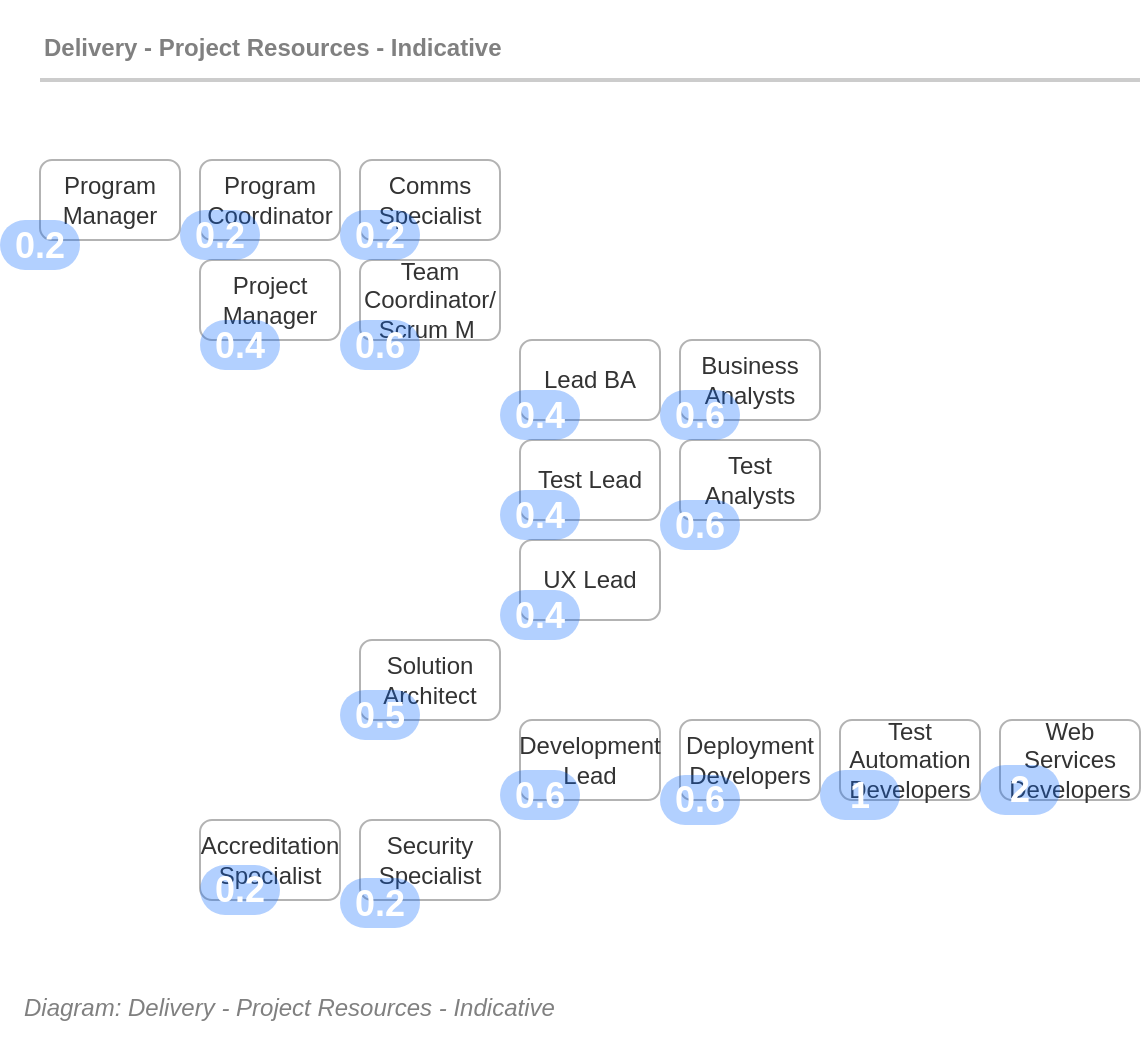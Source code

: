 <mxfile compressed="false" version="17.5.0" type="google">
  <diagram id="vnTp4HBJ34tJwULQH-kr" name="FTEs Required ">
    <mxGraphModel grid="1" page="1" gridSize="10" guides="1" tooltips="1" connect="1" arrows="1" fold="1" pageScale="1" pageWidth="827" pageHeight="1169" math="0" shadow="0">
      <root>
        <mxCell id="VBSujlCD2O7CP-LhrcUp-0" />
        <mxCell id="VBSujlCD2O7CP-LhrcUp-1" parent="VBSujlCD2O7CP-LhrcUp-0" />
        <UserObject label="" tooltip="ABOUT&#xa;&#xa;Takes about 9.1 persons to do a medium complexity system." id="VBSujlCD2O7CP-LhrcUp-2">
          <mxCell style="shape=image;html=1;verticalAlign=top;verticalLabelPosition=bottom;labelBackgroundColor=#ffffff;imageAspect=0;aspect=fixed;image=https://cdn1.iconfinder.com/data/icons/hawcons/32/699014-icon-28-information-128.png;shadow=0;dashed=0;fontFamily=Helvetica;fontSize=12;fontColor=#000000;align=center;strokeColor=#000000;fillColor=#505050;dashPattern=1 1;" vertex="1" parent="VBSujlCD2O7CP-LhrcUp-1">
            <mxGeometry x="660" y="620" width="20" height="20" as="geometry" />
          </mxCell>
        </UserObject>
        <mxCell id="VBSujlCD2O7CP-LhrcUp-3" value="" style="group;fontSize=10;" vertex="1" connectable="0" parent="VBSujlCD2O7CP-LhrcUp-1">
          <mxGeometry x="130" y="120" width="550" height="45" as="geometry" />
        </mxCell>
        <mxCell id="VBSujlCD2O7CP-LhrcUp-4" value="&lt;font style=&quot;font-size: 12px&quot;&gt;Delivery - Project Resources - Indicative&lt;/font&gt;" style="text;strokeColor=none;fillColor=none;html=1;fontSize=24;fontStyle=1;verticalAlign=middle;align=left;shadow=0;glass=0;comic=0;opacity=30;fontColor=#808080;" vertex="1" parent="VBSujlCD2O7CP-LhrcUp-3">
          <mxGeometry width="550" height="40" as="geometry" />
        </mxCell>
        <mxCell id="VBSujlCD2O7CP-LhrcUp-5" value="" style="line;strokeWidth=2;html=1;shadow=0;glass=0;comic=0;fillColor=none;fontSize=10;fontColor=#CCCCCC;labelBackgroundColor=none;strokeColor=#CCCCCC;" vertex="1" parent="VBSujlCD2O7CP-LhrcUp-3">
          <mxGeometry y="35" width="550" height="10" as="geometry" />
        </mxCell>
        <mxCell id="VBSujlCD2O7CP-LhrcUp-6" value="Web Services Developers" style="rounded=1;whiteSpace=wrap;html=1;shadow=0;glass=0;comic=0;strokeColor=#B3B3B3;fillColor=none;fontSize=12;align=center;fontColor=#333333;recursiveResize=0;container=1;collapsible=0;" vertex="1" parent="VBSujlCD2O7CP-LhrcUp-1">
          <mxGeometry x="610" y="480" width="70" height="40" as="geometry" />
        </mxCell>
        <mxCell id="VBSujlCD2O7CP-LhrcUp-7" value="Test Automation Developers" style="rounded=1;whiteSpace=wrap;html=1;shadow=0;glass=0;comic=0;strokeColor=#B3B3B3;fillColor=none;fontSize=12;align=center;fontColor=#333333;recursiveResize=0;container=1;collapsible=0;" vertex="1" parent="VBSujlCD2O7CP-LhrcUp-1">
          <mxGeometry x="530" y="480" width="70" height="40" as="geometry" />
        </mxCell>
        <mxCell id="VBSujlCD2O7CP-LhrcUp-8" value="Deployment Developers" style="rounded=1;whiteSpace=wrap;html=1;shadow=0;glass=0;comic=0;strokeColor=#B3B3B3;fillColor=none;fontSize=12;align=center;fontColor=#333333;recursiveResize=0;container=1;collapsible=0;" vertex="1" parent="VBSujlCD2O7CP-LhrcUp-1">
          <mxGeometry x="450" y="480" width="70" height="40" as="geometry" />
        </mxCell>
        <mxCell id="VBSujlCD2O7CP-LhrcUp-9" value="Development Lead" style="rounded=1;whiteSpace=wrap;html=1;shadow=0;glass=0;comic=0;strokeColor=#B3B3B3;fillColor=none;fontSize=12;align=center;fontColor=#333333;recursiveResize=0;container=1;collapsible=0;" vertex="1" parent="VBSujlCD2O7CP-LhrcUp-1">
          <mxGeometry x="370" y="480" width="70" height="40" as="geometry" />
        </mxCell>
        <mxCell id="VBSujlCD2O7CP-LhrcUp-10" value="Solution Architect" style="rounded=1;whiteSpace=wrap;html=1;shadow=0;glass=0;comic=0;strokeColor=#B3B3B3;fillColor=none;fontSize=12;align=center;fontColor=#333333;recursiveResize=0;container=1;collapsible=0;" vertex="1" parent="VBSujlCD2O7CP-LhrcUp-1">
          <mxGeometry x="290" y="440" width="70" height="40" as="geometry" />
        </mxCell>
        <mxCell id="VBSujlCD2O7CP-LhrcUp-11" value="Security Specialist" style="rounded=1;whiteSpace=wrap;html=1;shadow=0;glass=0;comic=0;strokeColor=#B3B3B3;fillColor=none;fontSize=12;align=center;fontColor=#333333;recursiveResize=0;container=1;collapsible=0;" vertex="1" parent="VBSujlCD2O7CP-LhrcUp-1">
          <mxGeometry x="290" y="530" width="70" height="40" as="geometry" />
        </mxCell>
        <mxCell id="VBSujlCD2O7CP-LhrcUp-12" value="Accreditation&lt;br style=&quot;font-size: 12px;&quot;&gt;Specialist" style="rounded=1;whiteSpace=wrap;html=1;shadow=0;glass=0;comic=0;strokeColor=#B3B3B3;fillColor=none;fontSize=12;align=center;fontColor=#333333;recursiveResize=0;container=1;collapsible=0;" vertex="1" parent="VBSujlCD2O7CP-LhrcUp-1">
          <mxGeometry x="210" y="530" width="70" height="40" as="geometry" />
        </mxCell>
        <mxCell id="VBSujlCD2O7CP-LhrcUp-13" value="UX Lead" style="rounded=1;whiteSpace=wrap;html=1;shadow=0;glass=0;comic=0;strokeColor=#B3B3B3;fillColor=none;fontSize=12;align=center;fontColor=#333333;recursiveResize=0;container=1;collapsible=0;" vertex="1" parent="VBSujlCD2O7CP-LhrcUp-1">
          <mxGeometry x="370" y="390" width="70" height="40" as="geometry" />
        </mxCell>
        <mxCell id="VBSujlCD2O7CP-LhrcUp-14" value="Test Lead" style="rounded=1;whiteSpace=wrap;html=1;shadow=0;glass=0;comic=0;strokeColor=#B3B3B3;fillColor=none;fontSize=12;align=center;fontColor=#333333;recursiveResize=0;container=1;collapsible=0;" vertex="1" parent="VBSujlCD2O7CP-LhrcUp-1">
          <mxGeometry x="370" y="340" width="70" height="40" as="geometry" />
        </mxCell>
        <mxCell id="VBSujlCD2O7CP-LhrcUp-15" value="Lead BA" style="rounded=1;whiteSpace=wrap;html=1;shadow=0;glass=0;comic=0;strokeColor=#B3B3B3;fillColor=none;fontSize=12;align=center;fontColor=#333333;recursiveResize=0;container=1;collapsible=0;" vertex="1" parent="VBSujlCD2O7CP-LhrcUp-1">
          <mxGeometry x="370" y="290" width="70" height="40" as="geometry" />
        </mxCell>
        <mxCell id="VBSujlCD2O7CP-LhrcUp-16" value="Business Analysts" style="rounded=1;whiteSpace=wrap;html=1;shadow=0;glass=0;comic=0;strokeColor=#B3B3B3;fillColor=none;fontSize=12;align=center;fontColor=#333333;recursiveResize=0;container=1;collapsible=0;" vertex="1" parent="VBSujlCD2O7CP-LhrcUp-1">
          <mxGeometry x="450" y="290" width="70" height="40" as="geometry" />
        </mxCell>
        <mxCell id="VBSujlCD2O7CP-LhrcUp-17" value="Test Analysts" style="rounded=1;whiteSpace=wrap;html=1;shadow=0;glass=0;comic=0;strokeColor=#B3B3B3;fillColor=none;fontSize=12;align=center;fontColor=#333333;recursiveResize=0;container=1;collapsible=0;" vertex="1" parent="VBSujlCD2O7CP-LhrcUp-1">
          <mxGeometry x="450" y="340" width="70" height="40" as="geometry" />
        </mxCell>
        <mxCell id="VBSujlCD2O7CP-LhrcUp-18" value="Team Coordinator/&lt;br&gt;Scrum M&amp;nbsp;" style="rounded=1;whiteSpace=wrap;html=1;shadow=0;glass=0;comic=0;strokeColor=#B3B3B3;fillColor=none;fontSize=12;align=center;fontColor=#333333;recursiveResize=0;container=1;collapsible=0;" vertex="1" parent="VBSujlCD2O7CP-LhrcUp-1">
          <mxGeometry x="290" y="250" width="70" height="40" as="geometry" />
        </mxCell>
        <mxCell id="VBSujlCD2O7CP-LhrcUp-19" value="&lt;font style=&quot;font-size: 12px&quot;&gt;Project &lt;br&gt;Manager&lt;/font&gt;" style="rounded=1;whiteSpace=wrap;html=1;shadow=0;glass=0;comic=0;strokeColor=#B3B3B3;fillColor=none;fontSize=10;align=center;fontColor=#333333;recursiveResize=0;container=1;collapsible=0;" vertex="1" parent="VBSujlCD2O7CP-LhrcUp-1">
          <mxGeometry x="210" y="250" width="70" height="40" as="geometry" />
        </mxCell>
        <mxCell id="VBSujlCD2O7CP-LhrcUp-20" value="Comms Specialist" style="rounded=1;whiteSpace=wrap;html=1;shadow=0;glass=0;comic=0;strokeColor=#B3B3B3;fillColor=none;fontSize=12;align=center;fontColor=#333333;recursiveResize=0;container=1;collapsible=0;" vertex="1" parent="VBSujlCD2O7CP-LhrcUp-1">
          <mxGeometry x="290" y="200" width="70" height="40" as="geometry" />
        </mxCell>
        <mxCell id="VBSujlCD2O7CP-LhrcUp-21" value="Program Coordinator" style="rounded=1;whiteSpace=wrap;html=1;shadow=0;glass=0;comic=0;strokeColor=#B3B3B3;fillColor=none;fontSize=12;align=center;fontColor=#333333;recursiveResize=0;container=1;collapsible=0;" vertex="1" parent="VBSujlCD2O7CP-LhrcUp-1">
          <mxGeometry x="210" y="200" width="70" height="40" as="geometry" />
        </mxCell>
        <mxCell id="VBSujlCD2O7CP-LhrcUp-22" value="Program Manager" style="rounded=1;whiteSpace=wrap;html=1;shadow=0;glass=0;comic=0;strokeColor=#B3B3B3;fillColor=none;fontSize=12;align=center;fontColor=#333333;recursiveResize=0;container=1;collapsible=0;" vertex="1" parent="VBSujlCD2O7CP-LhrcUp-1">
          <mxGeometry x="130" y="200" width="70" height="40" as="geometry" />
        </mxCell>
        <mxCell id="VBSujlCD2O7CP-LhrcUp-23" value="0.4" style="rounded=1;fillColor=#0065FF;strokeColor=none;html=1;fontColor=#ffffff;align=center;verticalAlign=middle;whiteSpace=wrap;fontSize=18;fontStyle=1;arcSize=50;shadow=0;dashed=1;labelBackgroundColor=none;opacity=30;" vertex="1" parent="VBSujlCD2O7CP-LhrcUp-1">
          <mxGeometry x="210" y="280" width="40" height="25" as="geometry" />
        </mxCell>
        <mxCell id="VBSujlCD2O7CP-LhrcUp-24" value="0.6" style="rounded=1;fillColor=#0065FF;strokeColor=none;html=1;fontColor=#ffffff;align=center;verticalAlign=middle;whiteSpace=wrap;fontSize=18;fontStyle=1;arcSize=50;shadow=0;dashed=1;labelBackgroundColor=none;opacity=30;" vertex="1" parent="VBSujlCD2O7CP-LhrcUp-1">
          <mxGeometry x="280" y="280" width="40" height="25" as="geometry" />
        </mxCell>
        <mxCell id="VBSujlCD2O7CP-LhrcUp-25" value="0.4" style="rounded=1;fillColor=#0065FF;strokeColor=none;html=1;fontColor=#ffffff;align=center;verticalAlign=middle;whiteSpace=wrap;fontSize=18;fontStyle=1;arcSize=50;shadow=0;dashed=1;labelBackgroundColor=none;opacity=30;" vertex="1" parent="VBSujlCD2O7CP-LhrcUp-1">
          <mxGeometry x="360" y="315" width="40" height="25" as="geometry" />
        </mxCell>
        <mxCell id="VBSujlCD2O7CP-LhrcUp-26" value="0.6" style="rounded=1;fillColor=#0065FF;strokeColor=none;html=1;fontColor=#ffffff;align=center;verticalAlign=middle;whiteSpace=wrap;fontSize=18;fontStyle=1;arcSize=50;shadow=0;dashed=1;labelBackgroundColor=none;opacity=30;" vertex="1" parent="VBSujlCD2O7CP-LhrcUp-1">
          <mxGeometry x="440" y="315" width="40" height="25" as="geometry" />
        </mxCell>
        <mxCell id="VBSujlCD2O7CP-LhrcUp-27" value="0.4" style="rounded=1;fillColor=#0065FF;strokeColor=none;html=1;fontColor=#ffffff;align=center;verticalAlign=middle;whiteSpace=wrap;fontSize=18;fontStyle=1;arcSize=50;shadow=0;dashed=1;labelBackgroundColor=none;opacity=30;" vertex="1" parent="VBSujlCD2O7CP-LhrcUp-1">
          <mxGeometry x="360" y="365" width="40" height="25" as="geometry" />
        </mxCell>
        <mxCell id="VBSujlCD2O7CP-LhrcUp-28" value="0.6" style="rounded=1;fillColor=#0065FF;strokeColor=none;html=1;fontColor=#ffffff;align=center;verticalAlign=middle;whiteSpace=wrap;fontSize=18;fontStyle=1;arcSize=50;shadow=0;dashed=1;labelBackgroundColor=none;opacity=30;" vertex="1" parent="VBSujlCD2O7CP-LhrcUp-1">
          <mxGeometry x="360" y="505" width="40" height="25" as="geometry" />
        </mxCell>
        <mxCell id="VBSujlCD2O7CP-LhrcUp-29" value="0.5" style="rounded=1;fillColor=#0065FF;strokeColor=none;html=1;fontColor=#ffffff;align=center;verticalAlign=middle;whiteSpace=wrap;fontSize=18;fontStyle=1;arcSize=50;shadow=0;dashed=1;labelBackgroundColor=none;opacity=30;" vertex="1" parent="VBSujlCD2O7CP-LhrcUp-1">
          <mxGeometry x="280" y="465" width="40" height="25" as="geometry" />
        </mxCell>
        <mxCell id="VBSujlCD2O7CP-LhrcUp-30" value="0.6" style="rounded=1;fillColor=#0065FF;strokeColor=none;html=1;fontColor=#ffffff;align=center;verticalAlign=middle;whiteSpace=wrap;fontSize=18;fontStyle=1;arcSize=50;shadow=0;dashed=1;labelBackgroundColor=none;opacity=30;" vertex="1" parent="VBSujlCD2O7CP-LhrcUp-1">
          <mxGeometry x="440" y="507.5" width="40" height="25" as="geometry" />
        </mxCell>
        <mxCell id="VBSujlCD2O7CP-LhrcUp-31" value="2" style="rounded=1;fillColor=#0065FF;strokeColor=none;html=1;fontColor=#ffffff;align=center;verticalAlign=middle;whiteSpace=wrap;fontSize=18;fontStyle=1;arcSize=50;shadow=0;dashed=1;labelBackgroundColor=none;opacity=30;" vertex="1" parent="VBSujlCD2O7CP-LhrcUp-1">
          <mxGeometry x="600" y="502.5" width="40" height="25" as="geometry" />
        </mxCell>
        <mxCell id="VBSujlCD2O7CP-LhrcUp-32" value="1" style="rounded=1;fillColor=#0065FF;strokeColor=none;html=1;fontColor=#ffffff;align=center;verticalAlign=middle;whiteSpace=wrap;fontSize=18;fontStyle=1;arcSize=50;shadow=0;dashed=1;labelBackgroundColor=none;opacity=30;" vertex="1" parent="VBSujlCD2O7CP-LhrcUp-1">
          <mxGeometry x="520" y="505" width="40" height="25" as="geometry" />
        </mxCell>
        <mxCell id="VBSujlCD2O7CP-LhrcUp-33" value="0.2" style="rounded=1;fillColor=#0065FF;strokeColor=none;html=1;fontColor=#ffffff;align=center;verticalAlign=middle;whiteSpace=wrap;fontSize=18;fontStyle=1;arcSize=50;shadow=0;dashed=1;labelBackgroundColor=none;opacity=30;" vertex="1" parent="VBSujlCD2O7CP-LhrcUp-1">
          <mxGeometry x="210" y="552.5" width="40" height="25" as="geometry" />
        </mxCell>
        <mxCell id="VBSujlCD2O7CP-LhrcUp-34" value="0.2" style="rounded=1;fillColor=#0065FF;strokeColor=none;html=1;fontColor=#ffffff;align=center;verticalAlign=middle;whiteSpace=wrap;fontSize=18;fontStyle=1;arcSize=50;shadow=0;dashed=1;labelBackgroundColor=none;opacity=30;" vertex="1" parent="VBSujlCD2O7CP-LhrcUp-1">
          <mxGeometry x="280" y="225" width="40" height="25" as="geometry" />
        </mxCell>
        <mxCell id="VBSujlCD2O7CP-LhrcUp-35" value="0.4" style="rounded=1;fillColor=#0065FF;strokeColor=none;html=1;fontColor=#ffffff;align=center;verticalAlign=middle;whiteSpace=wrap;fontSize=18;fontStyle=1;arcSize=50;shadow=0;dashed=1;labelBackgroundColor=none;opacity=30;" vertex="1" parent="VBSujlCD2O7CP-LhrcUp-1">
          <mxGeometry x="360" y="415" width="40" height="25" as="geometry" />
        </mxCell>
        <mxCell id="VBSujlCD2O7CP-LhrcUp-36" value="0.2" style="rounded=1;fillColor=#0065FF;strokeColor=none;html=1;fontColor=#ffffff;align=center;verticalAlign=middle;whiteSpace=wrap;fontSize=18;fontStyle=1;arcSize=50;shadow=0;dashed=1;labelBackgroundColor=none;opacity=30;" vertex="1" parent="VBSujlCD2O7CP-LhrcUp-1">
          <mxGeometry x="200" y="225" width="40" height="25" as="geometry" />
        </mxCell>
        <mxCell id="VBSujlCD2O7CP-LhrcUp-37" value="0.2" style="rounded=1;fillColor=#0065FF;strokeColor=none;html=1;fontColor=#ffffff;align=center;verticalAlign=middle;whiteSpace=wrap;fontSize=18;fontStyle=1;arcSize=50;shadow=0;dashed=1;labelBackgroundColor=none;opacity=30;" vertex="1" parent="VBSujlCD2O7CP-LhrcUp-1">
          <mxGeometry x="280" y="559" width="40" height="25" as="geometry" />
        </mxCell>
        <mxCell id="VBSujlCD2O7CP-LhrcUp-38" value="0.6" style="rounded=1;fillColor=#0065FF;strokeColor=none;html=1;fontColor=#ffffff;align=center;verticalAlign=middle;whiteSpace=wrap;fontSize=18;fontStyle=1;arcSize=50;shadow=0;dashed=1;labelBackgroundColor=none;opacity=30;" vertex="1" parent="VBSujlCD2O7CP-LhrcUp-1">
          <mxGeometry x="440" y="370" width="40" height="25" as="geometry" />
        </mxCell>
        <mxCell id="VBSujlCD2O7CP-LhrcUp-39" value="0.2" style="rounded=1;fillColor=#0065FF;strokeColor=none;html=1;fontColor=#ffffff;align=center;verticalAlign=middle;whiteSpace=wrap;fontSize=18;fontStyle=1;arcSize=50;shadow=0;dashed=1;labelBackgroundColor=none;opacity=30;" vertex="1" parent="VBSujlCD2O7CP-LhrcUp-1">
          <mxGeometry x="110" y="230" width="40" height="25" as="geometry" />
        </mxCell>
        <mxCell id="VBSujlCD2O7CP-LhrcUp-40" value="&lt;font style=&quot;font-size: 12px ; font-weight: normal&quot;&gt;&lt;i&gt;Diagram: Delivery - Project Resources - Indicative&lt;/i&gt;&lt;/font&gt;" style="text;strokeColor=none;fillColor=none;html=1;fontSize=24;fontStyle=1;verticalAlign=middle;align=left;shadow=0;glass=0;comic=0;opacity=30;fontColor=#808080;" vertex="1" parent="VBSujlCD2O7CP-LhrcUp-1">
          <mxGeometry x="120" y="600" width="520" height="40" as="geometry" />
        </mxCell>
      </root>
    </mxGraphModel>
  </diagram>
</mxfile>
